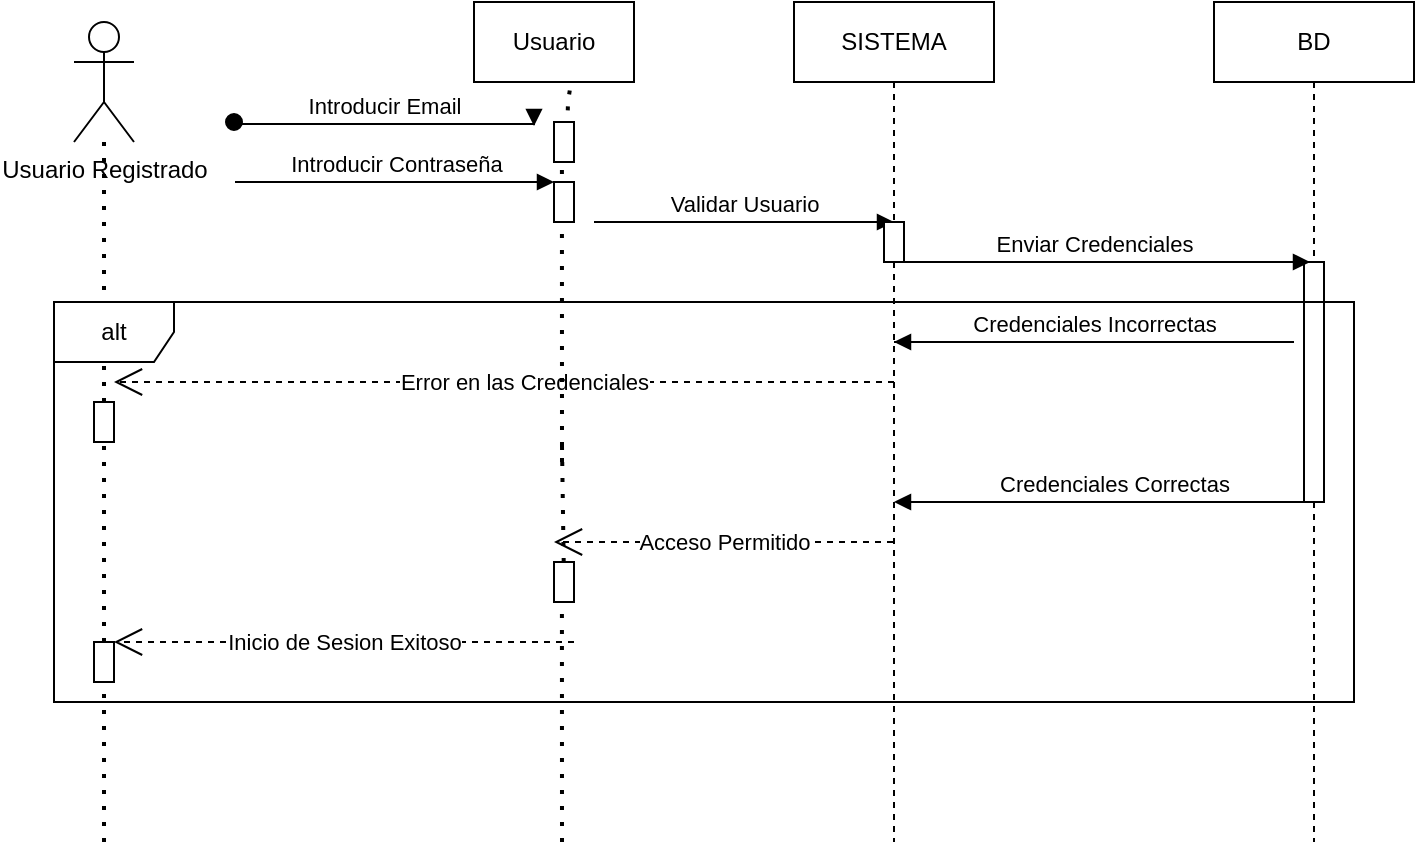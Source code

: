 <mxfile version="24.4.4" type="device">
  <diagram name="Page-1" id="2YBvvXClWsGukQMizWep">
    <mxGraphModel dx="2524" dy="746" grid="1" gridSize="10" guides="1" tooltips="1" connect="1" arrows="1" fold="1" page="1" pageScale="1" pageWidth="850" pageHeight="1100" math="0" shadow="0">
      <root>
        <mxCell id="0" />
        <mxCell id="1" parent="0" />
        <mxCell id="aM9ryv3xv72pqoxQDRHE-1" value="SISTEMA" style="shape=umlLifeline;perimeter=lifelinePerimeter;whiteSpace=wrap;html=1;container=0;dropTarget=0;collapsible=0;recursiveResize=0;outlineConnect=0;portConstraint=eastwest;newEdgeStyle={&quot;edgeStyle&quot;:&quot;elbowEdgeStyle&quot;,&quot;elbow&quot;:&quot;vertical&quot;,&quot;curved&quot;:0,&quot;rounded&quot;:0};" parent="1" vertex="1">
          <mxGeometry x="270" y="20" width="100" height="420" as="geometry" />
        </mxCell>
        <mxCell id="aM9ryv3xv72pqoxQDRHE-5" value="BD" style="shape=umlLifeline;perimeter=lifelinePerimeter;whiteSpace=wrap;html=1;container=0;dropTarget=0;collapsible=0;recursiveResize=0;outlineConnect=0;portConstraint=eastwest;newEdgeStyle={&quot;edgeStyle&quot;:&quot;elbowEdgeStyle&quot;,&quot;elbow&quot;:&quot;vertical&quot;,&quot;curved&quot;:0,&quot;rounded&quot;:0};" parent="1" vertex="1">
          <mxGeometry x="480" y="20" width="100" height="420" as="geometry" />
        </mxCell>
        <mxCell id="aM9ryv3xv72pqoxQDRHE-6" value="" style="html=1;points=[];perimeter=orthogonalPerimeter;outlineConnect=0;targetShapes=umlLifeline;portConstraint=eastwest;newEdgeStyle={&quot;edgeStyle&quot;:&quot;elbowEdgeStyle&quot;,&quot;elbow&quot;:&quot;vertical&quot;,&quot;curved&quot;:0,&quot;rounded&quot;:0};" parent="aM9ryv3xv72pqoxQDRHE-5" vertex="1">
          <mxGeometry x="45" y="130" width="10" height="120" as="geometry" />
        </mxCell>
        <mxCell id="aM9ryv3xv72pqoxQDRHE-7" value="Enviar Credenciales" style="html=1;verticalAlign=bottom;endArrow=block;edgeStyle=elbowEdgeStyle;elbow=vertical;curved=0;rounded=0;" parent="1" source="aM9ryv3xv72pqoxQDRHE-2" edge="1">
          <mxGeometry x="-0.07" relative="1" as="geometry">
            <mxPoint x="323" y="140" as="sourcePoint" />
            <Array as="points">
              <mxPoint x="343" y="150" />
            </Array>
            <mxPoint as="offset" />
            <mxPoint x="528" y="150" as="targetPoint" />
          </mxGeometry>
        </mxCell>
        <mxCell id="NjUv0_Ajr-O6oi02n6L3-1" value="Usuario Registrado&lt;div&gt;&lt;br&gt;&lt;/div&gt;" style="shape=umlActor;verticalLabelPosition=bottom;verticalAlign=top;html=1;" parent="1" vertex="1">
          <mxGeometry x="-90" y="30" width="30" height="60" as="geometry" />
        </mxCell>
        <mxCell id="aM9ryv3xv72pqoxQDRHE-3" value="Introducir Email" style="html=1;verticalAlign=bottom;startArrow=oval;endArrow=block;startSize=8;edgeStyle=elbowEdgeStyle;elbow=vertical;curved=0;rounded=0;" parent="1" edge="1">
          <mxGeometry relative="1" as="geometry">
            <mxPoint x="-10" y="80" as="sourcePoint" />
            <mxPoint x="140" y="82" as="targetPoint" />
          </mxGeometry>
        </mxCell>
        <mxCell id="NjUv0_Ajr-O6oi02n6L3-11" value="Credenciales Incorrectas" style="html=1;verticalAlign=bottom;endArrow=block;curved=0;rounded=0;" parent="1" source="aM9ryv3xv72pqoxQDRHE-1" edge="1">
          <mxGeometry x="0.5" width="80" relative="1" as="geometry">
            <mxPoint x="310" y="190" as="sourcePoint" />
            <mxPoint x="320" y="190" as="targetPoint" />
            <Array as="points">
              <mxPoint x="520" y="190" />
            </Array>
            <mxPoint as="offset" />
          </mxGeometry>
        </mxCell>
        <mxCell id="NjUv0_Ajr-O6oi02n6L3-12" value="Error en las Credenciales" style="endArrow=open;endSize=12;dashed=1;html=1;rounded=0;" parent="1" edge="1">
          <mxGeometry x="-0.052" width="160" relative="1" as="geometry">
            <mxPoint x="320" y="210" as="sourcePoint" />
            <mxPoint x="-70" y="210" as="targetPoint" />
            <Array as="points" />
            <mxPoint as="offset" />
          </mxGeometry>
        </mxCell>
        <mxCell id="NjUv0_Ajr-O6oi02n6L3-13" value="Usuario" style="html=1;whiteSpace=wrap;" parent="1" vertex="1">
          <mxGeometry x="110" y="20" width="80" height="40" as="geometry" />
        </mxCell>
        <mxCell id="NjUv0_Ajr-O6oi02n6L3-14" value="" style="endArrow=none;dashed=1;html=1;dashPattern=1 3;strokeWidth=2;rounded=0;exitX=0.667;exitY=0.108;exitDx=0;exitDy=0;exitPerimeter=0;entryX=0.604;entryY=1.033;entryDx=0;entryDy=0;entryPerimeter=0;" parent="1" source="NjUv0_Ajr-O6oi02n6L3-17" target="NjUv0_Ajr-O6oi02n6L3-13" edge="1">
          <mxGeometry width="50" height="50" relative="1" as="geometry">
            <mxPoint x="162" y="370" as="sourcePoint" />
            <mxPoint x="148" y="60" as="targetPoint" />
            <Array as="points">
              <mxPoint x="157" y="70" />
            </Array>
          </mxGeometry>
        </mxCell>
        <mxCell id="NjUv0_Ajr-O6oi02n6L3-15" value="" style="endArrow=none;dashed=1;html=1;dashPattern=1 3;strokeWidth=2;rounded=0;" parent="1" source="lpeEG0hUF_etcqbhXkcr-2" target="NjUv0_Ajr-O6oi02n6L3-1" edge="1">
          <mxGeometry width="50" height="50" relative="1" as="geometry">
            <mxPoint x="-75" y="460" as="sourcePoint" />
            <mxPoint x="60" y="120" as="targetPoint" />
          </mxGeometry>
        </mxCell>
        <mxCell id="NjUv0_Ajr-O6oi02n6L3-16" value="Introducir Contraseña" style="html=1;verticalAlign=bottom;endArrow=block;curved=0;rounded=0;" parent="1" edge="1">
          <mxGeometry x="0.003" width="80" relative="1" as="geometry">
            <mxPoint x="-9.5" y="110" as="sourcePoint" />
            <mxPoint x="150" y="110" as="targetPoint" />
            <Array as="points">
              <mxPoint x="70.5" y="110" />
            </Array>
            <mxPoint as="offset" />
          </mxGeometry>
        </mxCell>
        <mxCell id="NjUv0_Ajr-O6oi02n6L3-18" value="" style="endArrow=none;dashed=1;html=1;dashPattern=1 3;strokeWidth=2;rounded=0;entryX=0.396;entryY=0.971;entryDx=0;entryDy=0;entryPerimeter=0;" parent="1" target="NjUv0_Ajr-O6oi02n6L3-17" edge="1">
          <mxGeometry width="50" height="50" relative="1" as="geometry">
            <mxPoint x="154" y="250" as="sourcePoint" />
            <mxPoint x="162" y="59" as="targetPoint" />
          </mxGeometry>
        </mxCell>
        <mxCell id="NjUv0_Ajr-O6oi02n6L3-17" value="" style="verticalLabelPosition=bottom;verticalAlign=top;html=1;shape=mxgraph.basic.rect;fillColor2=none;strokeWidth=1;size=20;indent=5;" parent="1" vertex="1">
          <mxGeometry x="150" y="80" width="10" height="20" as="geometry" />
        </mxCell>
        <mxCell id="NjUv0_Ajr-O6oi02n6L3-19" value="" style="verticalLabelPosition=bottom;verticalAlign=top;html=1;shape=mxgraph.basic.rect;fillColor2=none;strokeWidth=1;size=20;indent=5;" parent="1" vertex="1">
          <mxGeometry x="150" y="110" width="10" height="20" as="geometry" />
        </mxCell>
        <mxCell id="NjUv0_Ajr-O6oi02n6L3-21" value="" style="endArrow=none;dashed=1;html=1;dashPattern=1 3;strokeWidth=2;rounded=0;entryX=0.396;entryY=0.971;entryDx=0;entryDy=0;entryPerimeter=0;" parent="1" source="NjUv0_Ajr-O6oi02n6L3-26" edge="1">
          <mxGeometry width="50" height="50" relative="1" as="geometry">
            <mxPoint x="154" y="440" as="sourcePoint" />
            <mxPoint x="153.96" y="239.42" as="targetPoint" />
          </mxGeometry>
        </mxCell>
        <mxCell id="NjUv0_Ajr-O6oi02n6L3-22" value="Credenciales Correctas" style="html=1;verticalAlign=bottom;endArrow=block;curved=0;rounded=0;" parent="1" edge="1">
          <mxGeometry x="-0.049" width="80" relative="1" as="geometry">
            <mxPoint x="529.83" y="270" as="sourcePoint" />
            <mxPoint x="319.997" y="270" as="targetPoint" />
            <mxPoint as="offset" />
          </mxGeometry>
        </mxCell>
        <mxCell id="NjUv0_Ajr-O6oi02n6L3-23" value="Acceso Permitido" style="endArrow=open;endSize=12;dashed=1;html=1;rounded=0;" parent="1" source="aM9ryv3xv72pqoxQDRHE-1" edge="1">
          <mxGeometry x="0.001" width="160" relative="1" as="geometry">
            <mxPoint x="260" y="290" as="sourcePoint" />
            <mxPoint x="150" y="290" as="targetPoint" />
            <mxPoint as="offset" />
          </mxGeometry>
        </mxCell>
        <mxCell id="NjUv0_Ajr-O6oi02n6L3-24" value="Validar Usuario" style="html=1;verticalAlign=bottom;endArrow=block;curved=0;rounded=0;" parent="1" edge="1">
          <mxGeometry width="80" relative="1" as="geometry">
            <mxPoint x="170" y="130" as="sourcePoint" />
            <mxPoint x="320" y="130" as="targetPoint" />
            <mxPoint as="offset" />
          </mxGeometry>
        </mxCell>
        <mxCell id="NjUv0_Ajr-O6oi02n6L3-25" value="Inicio de Sesion Exitoso" style="endArrow=open;endSize=12;dashed=1;html=1;rounded=0;" parent="1" edge="1">
          <mxGeometry width="160" relative="1" as="geometry">
            <mxPoint x="160" y="340" as="sourcePoint" />
            <mxPoint x="-70" y="340" as="targetPoint" />
          </mxGeometry>
        </mxCell>
        <mxCell id="NjUv0_Ajr-O6oi02n6L3-27" value="" style="endArrow=none;dashed=1;html=1;dashPattern=1 3;strokeWidth=2;rounded=0;entryX=0.396;entryY=0.971;entryDx=0;entryDy=0;entryPerimeter=0;" parent="1" target="NjUv0_Ajr-O6oi02n6L3-26" edge="1">
          <mxGeometry width="50" height="50" relative="1" as="geometry">
            <mxPoint x="154" y="440" as="sourcePoint" />
            <mxPoint x="154" y="239" as="targetPoint" />
          </mxGeometry>
        </mxCell>
        <mxCell id="NjUv0_Ajr-O6oi02n6L3-26" value="" style="verticalLabelPosition=bottom;verticalAlign=top;html=1;shape=mxgraph.basic.rect;fillColor2=none;strokeWidth=1;size=20;indent=5;" parent="1" vertex="1">
          <mxGeometry x="150" y="300" width="10" height="20" as="geometry" />
        </mxCell>
        <mxCell id="NjUv0_Ajr-O6oi02n6L3-29" value="" style="endArrow=none;dashed=1;html=1;dashPattern=1 3;strokeWidth=2;rounded=0;" parent="1" target="NjUv0_Ajr-O6oi02n6L3-28" edge="1">
          <mxGeometry width="50" height="50" relative="1" as="geometry">
            <mxPoint x="-75" y="440" as="sourcePoint" />
            <mxPoint x="-75" y="90" as="targetPoint" />
          </mxGeometry>
        </mxCell>
        <mxCell id="NjUv0_Ajr-O6oi02n6L3-28" value="" style="verticalLabelPosition=bottom;verticalAlign=top;html=1;shape=mxgraph.basic.rect;fillColor2=none;strokeWidth=1;size=20;indent=5;" parent="1" vertex="1">
          <mxGeometry x="-80" y="340" width="10" height="20" as="geometry" />
        </mxCell>
        <mxCell id="qDVL9vEh8HGxZ7DMnxNO-2" value="alt" style="shape=umlFrame;whiteSpace=wrap;html=1;pointerEvents=0;" parent="1" vertex="1">
          <mxGeometry x="-100" y="170" width="650" height="200" as="geometry" />
        </mxCell>
        <mxCell id="lpeEG0hUF_etcqbhXkcr-3" value="" style="endArrow=none;dashed=1;html=1;dashPattern=1 3;strokeWidth=2;rounded=0;" edge="1" parent="1" source="NjUv0_Ajr-O6oi02n6L3-28" target="lpeEG0hUF_etcqbhXkcr-2">
          <mxGeometry width="50" height="50" relative="1" as="geometry">
            <mxPoint x="-75" y="340" as="sourcePoint" />
            <mxPoint x="-75" y="90" as="targetPoint" />
          </mxGeometry>
        </mxCell>
        <mxCell id="lpeEG0hUF_etcqbhXkcr-2" value="" style="rounded=0;whiteSpace=wrap;html=1;" vertex="1" parent="1">
          <mxGeometry x="-80" y="220" width="10" height="20" as="geometry" />
        </mxCell>
        <mxCell id="lpeEG0hUF_etcqbhXkcr-4" value="" style="html=1;verticalAlign=bottom;endArrow=block;edgeStyle=elbowEdgeStyle;elbow=vertical;curved=0;rounded=0;" edge="1" parent="1" target="aM9ryv3xv72pqoxQDRHE-2">
          <mxGeometry x="-0.07" relative="1" as="geometry">
            <mxPoint x="323" y="140" as="sourcePoint" />
            <Array as="points" />
            <mxPoint as="offset" />
            <mxPoint x="528" y="150" as="targetPoint" />
          </mxGeometry>
        </mxCell>
        <mxCell id="aM9ryv3xv72pqoxQDRHE-2" value="" style="html=1;points=[];perimeter=orthogonalPerimeter;outlineConnect=0;targetShapes=umlLifeline;portConstraint=eastwest;newEdgeStyle={&quot;edgeStyle&quot;:&quot;elbowEdgeStyle&quot;,&quot;elbow&quot;:&quot;vertical&quot;,&quot;curved&quot;:0,&quot;rounded&quot;:0};" parent="1" vertex="1">
          <mxGeometry x="315" y="130" width="10" height="20" as="geometry" />
        </mxCell>
      </root>
    </mxGraphModel>
  </diagram>
</mxfile>
